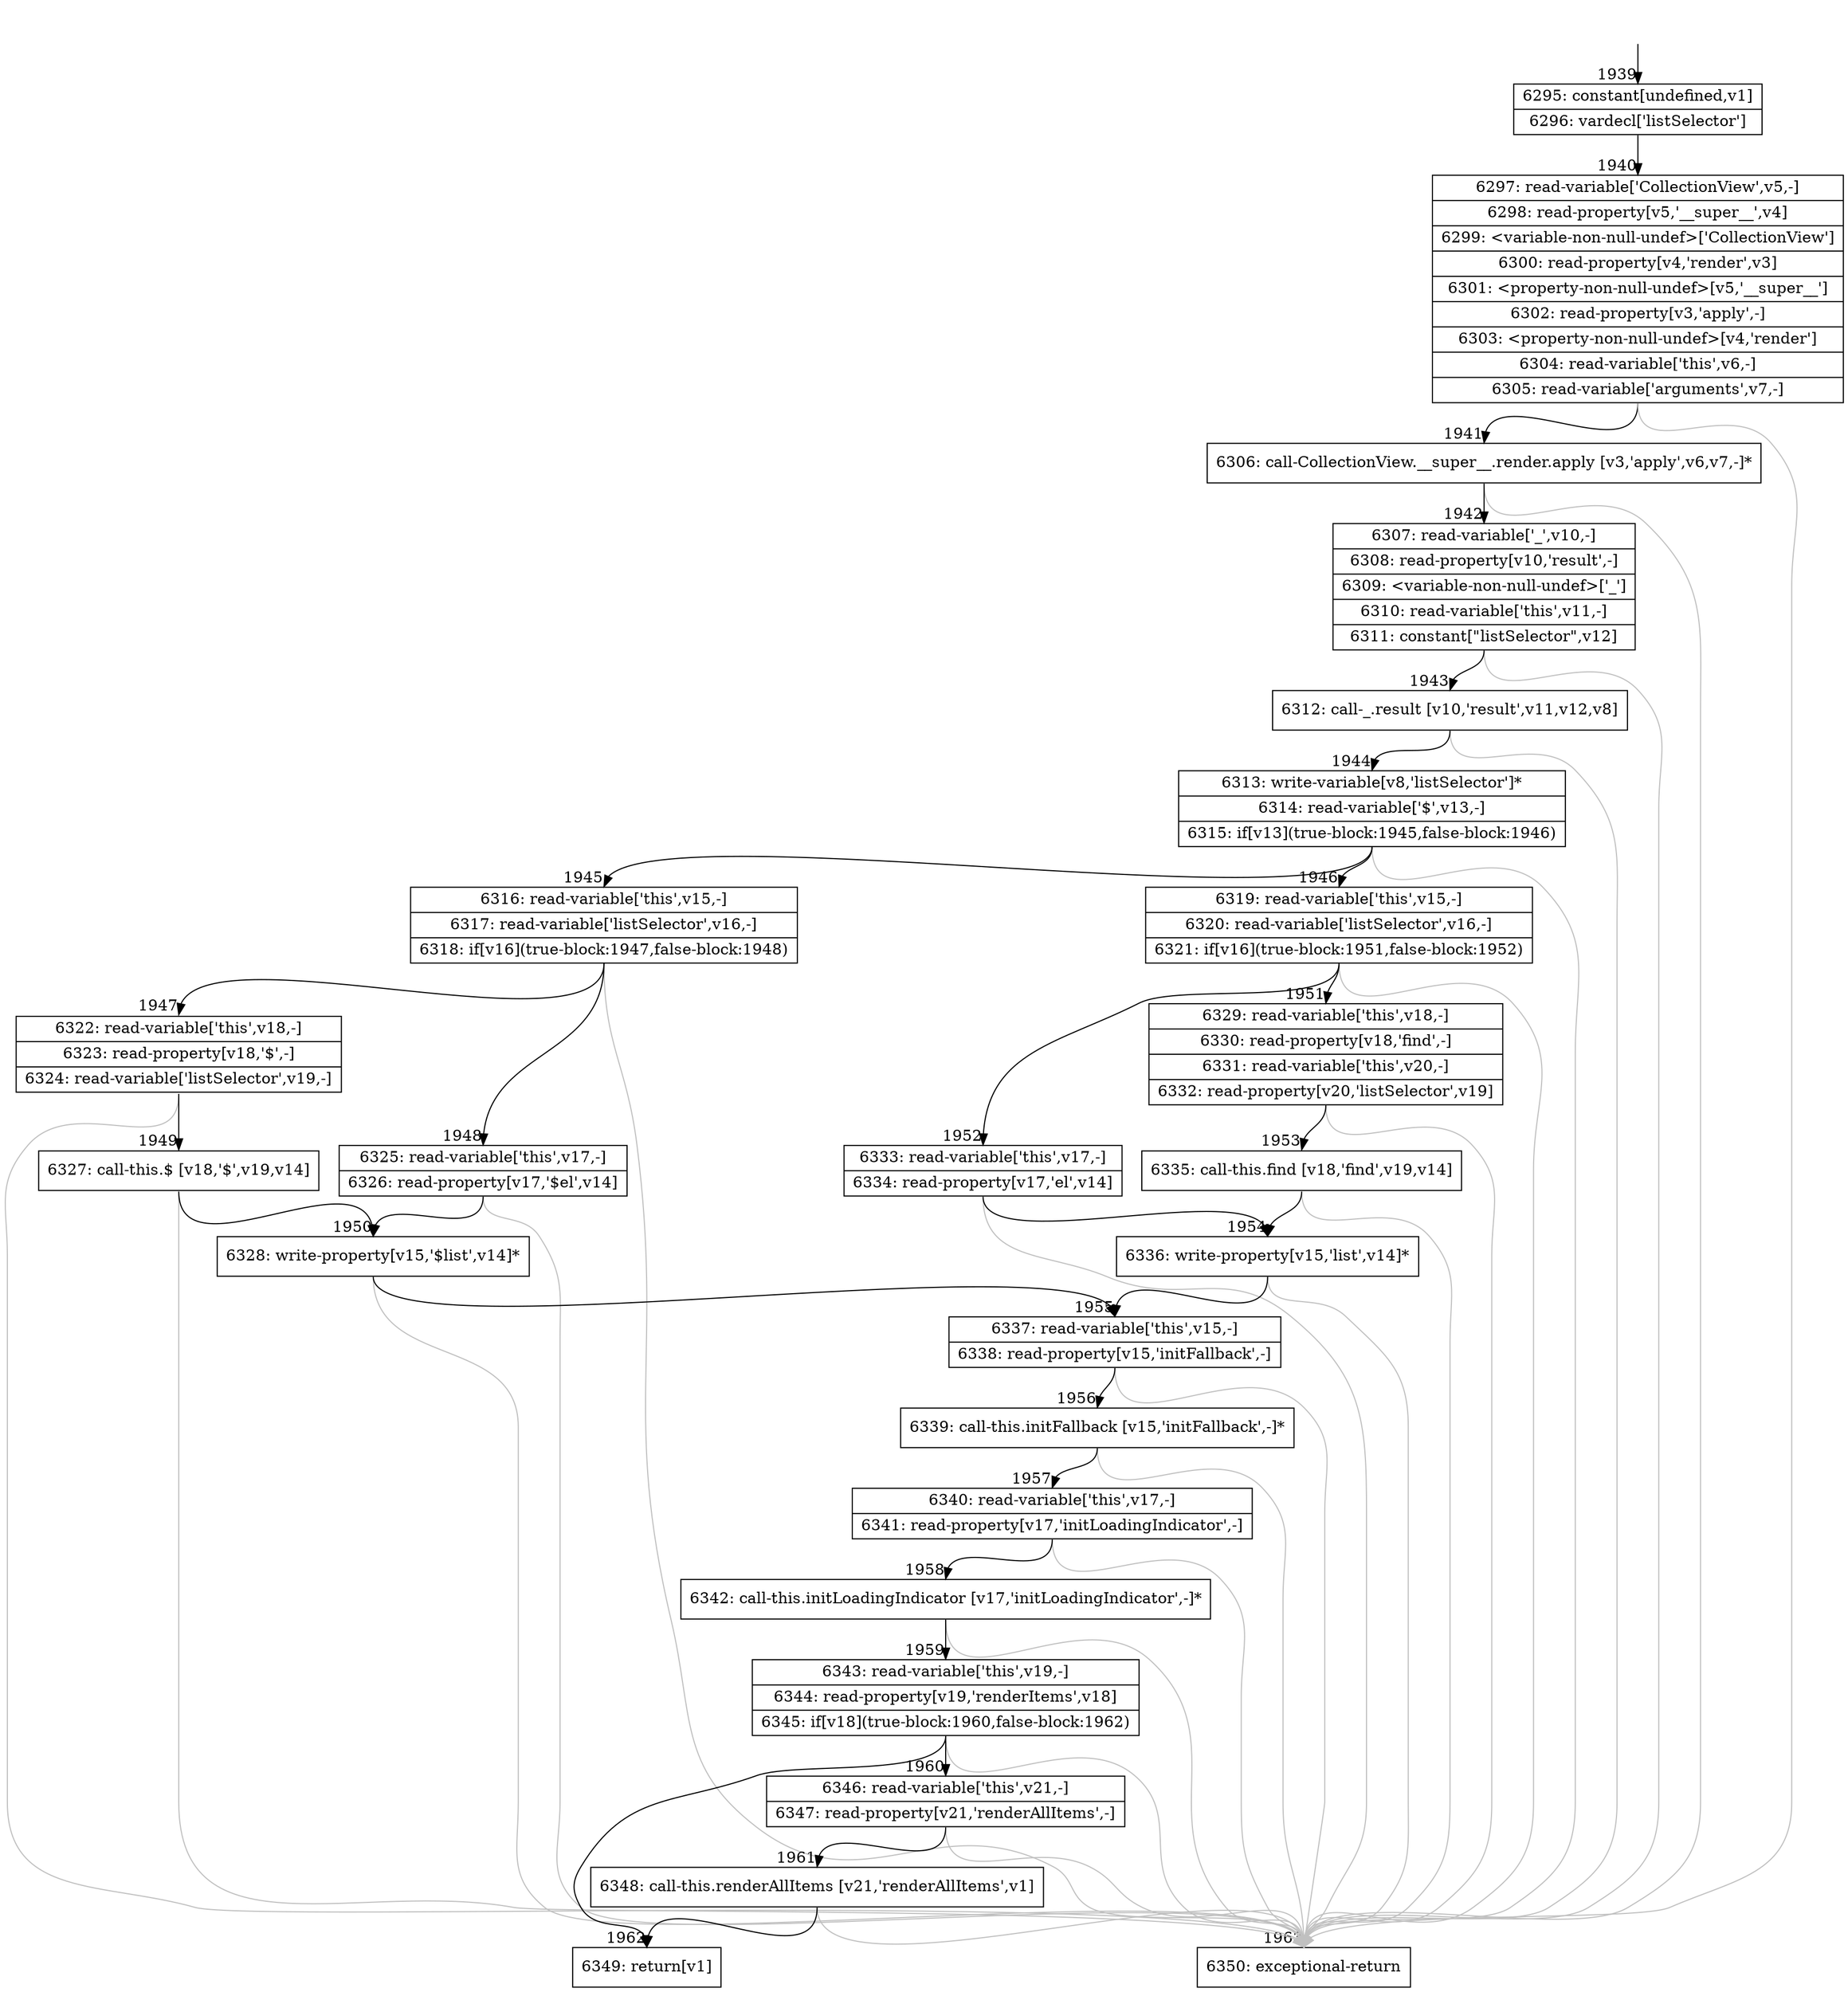 digraph {
rankdir="TD"
BB_entry164[shape=none,label=""];
BB_entry164 -> BB1939 [tailport=s, headport=n, headlabel="    1939"]
BB1939 [shape=record label="{6295: constant[undefined,v1]|6296: vardecl['listSelector']}" ] 
BB1939 -> BB1940 [tailport=s, headport=n, headlabel="      1940"]
BB1940 [shape=record label="{6297: read-variable['CollectionView',v5,-]|6298: read-property[v5,'__super__',v4]|6299: \<variable-non-null-undef\>['CollectionView']|6300: read-property[v4,'render',v3]|6301: \<property-non-null-undef\>[v5,'__super__']|6302: read-property[v3,'apply',-]|6303: \<property-non-null-undef\>[v4,'render']|6304: read-variable['this',v6,-]|6305: read-variable['arguments',v7,-]}" ] 
BB1940 -> BB1941 [tailport=s, headport=n, headlabel="      1941"]
BB1940 -> BB1963 [tailport=s, headport=n, color=gray, headlabel="      1963"]
BB1941 [shape=record label="{6306: call-CollectionView.__super__.render.apply [v3,'apply',v6,v7,-]*}" ] 
BB1941 -> BB1942 [tailport=s, headport=n, headlabel="      1942"]
BB1941 -> BB1963 [tailport=s, headport=n, color=gray]
BB1942 [shape=record label="{6307: read-variable['_',v10,-]|6308: read-property[v10,'result',-]|6309: \<variable-non-null-undef\>['_']|6310: read-variable['this',v11,-]|6311: constant[\"listSelector\",v12]}" ] 
BB1942 -> BB1943 [tailport=s, headport=n, headlabel="      1943"]
BB1942 -> BB1963 [tailport=s, headport=n, color=gray]
BB1943 [shape=record label="{6312: call-_.result [v10,'result',v11,v12,v8]}" ] 
BB1943 -> BB1944 [tailport=s, headport=n, headlabel="      1944"]
BB1943 -> BB1963 [tailport=s, headport=n, color=gray]
BB1944 [shape=record label="{6313: write-variable[v8,'listSelector']*|6314: read-variable['$',v13,-]|6315: if[v13](true-block:1945,false-block:1946)}" ] 
BB1944 -> BB1945 [tailport=s, headport=n, headlabel="      1945"]
BB1944 -> BB1946 [tailport=s, headport=n, headlabel="      1946"]
BB1944 -> BB1963 [tailport=s, headport=n, color=gray]
BB1945 [shape=record label="{6316: read-variable['this',v15,-]|6317: read-variable['listSelector',v16,-]|6318: if[v16](true-block:1947,false-block:1948)}" ] 
BB1945 -> BB1947 [tailport=s, headport=n, headlabel="      1947"]
BB1945 -> BB1948 [tailport=s, headport=n, headlabel="      1948"]
BB1945 -> BB1963 [tailport=s, headport=n, color=gray]
BB1946 [shape=record label="{6319: read-variable['this',v15,-]|6320: read-variable['listSelector',v16,-]|6321: if[v16](true-block:1951,false-block:1952)}" ] 
BB1946 -> BB1951 [tailport=s, headport=n, headlabel="      1951"]
BB1946 -> BB1952 [tailport=s, headport=n, headlabel="      1952"]
BB1946 -> BB1963 [tailport=s, headport=n, color=gray]
BB1947 [shape=record label="{6322: read-variable['this',v18,-]|6323: read-property[v18,'$',-]|6324: read-variable['listSelector',v19,-]}" ] 
BB1947 -> BB1949 [tailport=s, headport=n, headlabel="      1949"]
BB1947 -> BB1963 [tailport=s, headport=n, color=gray]
BB1948 [shape=record label="{6325: read-variable['this',v17,-]|6326: read-property[v17,'$el',v14]}" ] 
BB1948 -> BB1950 [tailport=s, headport=n, headlabel="      1950"]
BB1948 -> BB1963 [tailport=s, headport=n, color=gray]
BB1949 [shape=record label="{6327: call-this.$ [v18,'$',v19,v14]}" ] 
BB1949 -> BB1950 [tailport=s, headport=n]
BB1949 -> BB1963 [tailport=s, headport=n, color=gray]
BB1950 [shape=record label="{6328: write-property[v15,'$list',v14]*}" ] 
BB1950 -> BB1955 [tailport=s, headport=n, headlabel="      1955"]
BB1950 -> BB1963 [tailport=s, headport=n, color=gray]
BB1951 [shape=record label="{6329: read-variable['this',v18,-]|6330: read-property[v18,'find',-]|6331: read-variable['this',v20,-]|6332: read-property[v20,'listSelector',v19]}" ] 
BB1951 -> BB1953 [tailport=s, headport=n, headlabel="      1953"]
BB1951 -> BB1963 [tailport=s, headport=n, color=gray]
BB1952 [shape=record label="{6333: read-variable['this',v17,-]|6334: read-property[v17,'el',v14]}" ] 
BB1952 -> BB1954 [tailport=s, headport=n, headlabel="      1954"]
BB1952 -> BB1963 [tailport=s, headport=n, color=gray]
BB1953 [shape=record label="{6335: call-this.find [v18,'find',v19,v14]}" ] 
BB1953 -> BB1954 [tailport=s, headport=n]
BB1953 -> BB1963 [tailport=s, headport=n, color=gray]
BB1954 [shape=record label="{6336: write-property[v15,'list',v14]*}" ] 
BB1954 -> BB1955 [tailport=s, headport=n]
BB1954 -> BB1963 [tailport=s, headport=n, color=gray]
BB1955 [shape=record label="{6337: read-variable['this',v15,-]|6338: read-property[v15,'initFallback',-]}" ] 
BB1955 -> BB1956 [tailport=s, headport=n, headlabel="      1956"]
BB1955 -> BB1963 [tailport=s, headport=n, color=gray]
BB1956 [shape=record label="{6339: call-this.initFallback [v15,'initFallback',-]*}" ] 
BB1956 -> BB1957 [tailport=s, headport=n, headlabel="      1957"]
BB1956 -> BB1963 [tailport=s, headport=n, color=gray]
BB1957 [shape=record label="{6340: read-variable['this',v17,-]|6341: read-property[v17,'initLoadingIndicator',-]}" ] 
BB1957 -> BB1958 [tailport=s, headport=n, headlabel="      1958"]
BB1957 -> BB1963 [tailport=s, headport=n, color=gray]
BB1958 [shape=record label="{6342: call-this.initLoadingIndicator [v17,'initLoadingIndicator',-]*}" ] 
BB1958 -> BB1959 [tailport=s, headport=n, headlabel="      1959"]
BB1958 -> BB1963 [tailport=s, headport=n, color=gray]
BB1959 [shape=record label="{6343: read-variable['this',v19,-]|6344: read-property[v19,'renderItems',v18]|6345: if[v18](true-block:1960,false-block:1962)}" ] 
BB1959 -> BB1960 [tailport=s, headport=n, headlabel="      1960"]
BB1959 -> BB1962 [tailport=s, headport=n, headlabel="      1962"]
BB1959 -> BB1963 [tailport=s, headport=n, color=gray]
BB1960 [shape=record label="{6346: read-variable['this',v21,-]|6347: read-property[v21,'renderAllItems',-]}" ] 
BB1960 -> BB1961 [tailport=s, headport=n, headlabel="      1961"]
BB1960 -> BB1963 [tailport=s, headport=n, color=gray]
BB1961 [shape=record label="{6348: call-this.renderAllItems [v21,'renderAllItems',v1]}" ] 
BB1961 -> BB1962 [tailport=s, headport=n]
BB1961 -> BB1963 [tailport=s, headport=n, color=gray]
BB1962 [shape=record label="{6349: return[v1]}" ] 
BB1963 [shape=record label="{6350: exceptional-return}" ] 
//#$~ 1758
}

